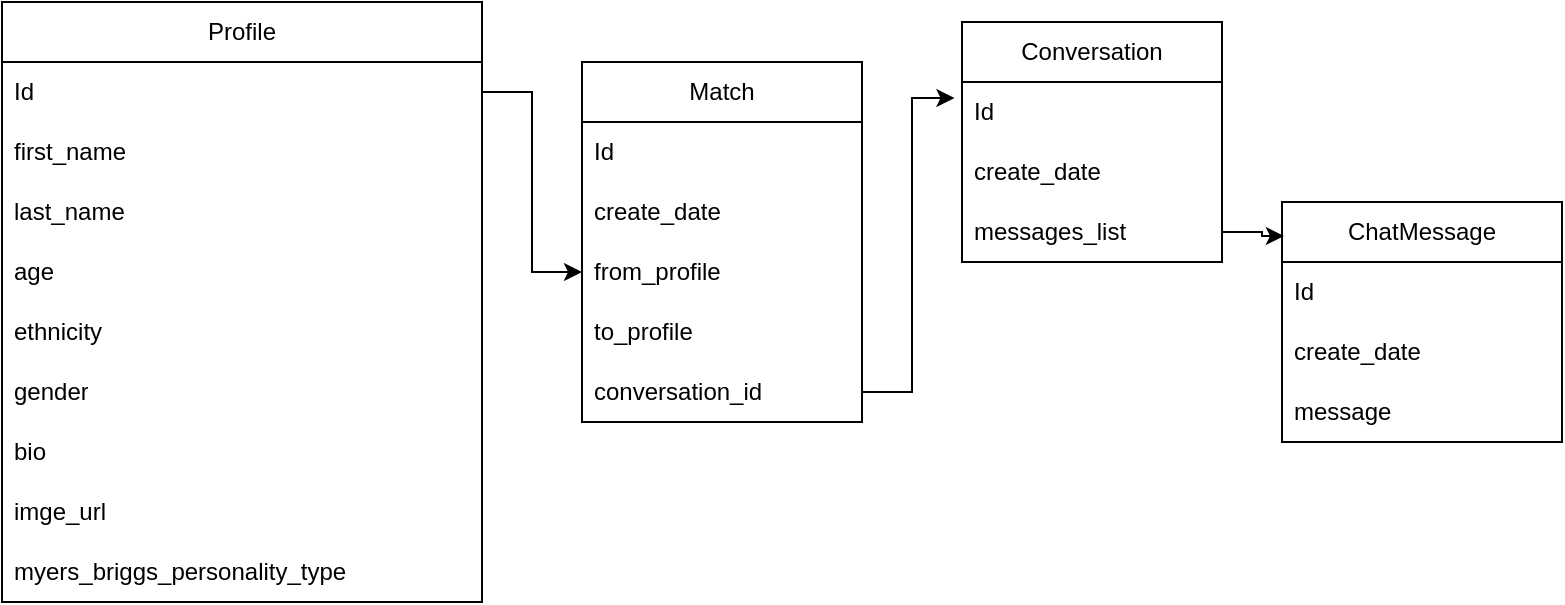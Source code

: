 <mxfile version="24.7.7">
  <diagram name="Page-1" id="2hHpSF7cC7Mr17z7azDC">
    <mxGraphModel dx="1433" dy="785" grid="1" gridSize="10" guides="1" tooltips="1" connect="1" arrows="1" fold="1" page="1" pageScale="1" pageWidth="827" pageHeight="1169" math="0" shadow="0">
      <root>
        <mxCell id="0" />
        <mxCell id="1" parent="0" />
        <mxCell id="X0vYUXOm08IH7f9hcf9g-1" value="Profile" style="swimlane;fontStyle=0;childLayout=stackLayout;horizontal=1;startSize=30;horizontalStack=0;resizeParent=1;resizeParentMax=0;resizeLast=0;collapsible=1;marginBottom=0;whiteSpace=wrap;html=1;" vertex="1" parent="1">
          <mxGeometry x="30" y="20" width="240" height="300" as="geometry" />
        </mxCell>
        <mxCell id="X0vYUXOm08IH7f9hcf9g-2" value="Id" style="text;strokeColor=none;fillColor=none;align=left;verticalAlign=middle;spacingLeft=4;spacingRight=4;overflow=hidden;points=[[0,0.5],[1,0.5]];portConstraint=eastwest;rotatable=0;whiteSpace=wrap;html=1;" vertex="1" parent="X0vYUXOm08IH7f9hcf9g-1">
          <mxGeometry y="30" width="240" height="30" as="geometry" />
        </mxCell>
        <mxCell id="X0vYUXOm08IH7f9hcf9g-3" value="first_name" style="text;strokeColor=none;fillColor=none;align=left;verticalAlign=middle;spacingLeft=4;spacingRight=4;overflow=hidden;points=[[0,0.5],[1,0.5]];portConstraint=eastwest;rotatable=0;whiteSpace=wrap;html=1;" vertex="1" parent="X0vYUXOm08IH7f9hcf9g-1">
          <mxGeometry y="60" width="240" height="30" as="geometry" />
        </mxCell>
        <mxCell id="X0vYUXOm08IH7f9hcf9g-4" value="last_name" style="text;strokeColor=none;fillColor=none;align=left;verticalAlign=middle;spacingLeft=4;spacingRight=4;overflow=hidden;points=[[0,0.5],[1,0.5]];portConstraint=eastwest;rotatable=0;whiteSpace=wrap;html=1;" vertex="1" parent="X0vYUXOm08IH7f9hcf9g-1">
          <mxGeometry y="90" width="240" height="30" as="geometry" />
        </mxCell>
        <mxCell id="X0vYUXOm08IH7f9hcf9g-18" value="age" style="text;strokeColor=none;fillColor=none;align=left;verticalAlign=middle;spacingLeft=4;spacingRight=4;overflow=hidden;points=[[0,0.5],[1,0.5]];portConstraint=eastwest;rotatable=0;whiteSpace=wrap;html=1;" vertex="1" parent="X0vYUXOm08IH7f9hcf9g-1">
          <mxGeometry y="120" width="240" height="30" as="geometry" />
        </mxCell>
        <mxCell id="X0vYUXOm08IH7f9hcf9g-19" value="ethnicity" style="text;strokeColor=none;fillColor=none;align=left;verticalAlign=middle;spacingLeft=4;spacingRight=4;overflow=hidden;points=[[0,0.5],[1,0.5]];portConstraint=eastwest;rotatable=0;whiteSpace=wrap;html=1;" vertex="1" parent="X0vYUXOm08IH7f9hcf9g-1">
          <mxGeometry y="150" width="240" height="30" as="geometry" />
        </mxCell>
        <mxCell id="X0vYUXOm08IH7f9hcf9g-20" value="gender" style="text;strokeColor=none;fillColor=none;align=left;verticalAlign=middle;spacingLeft=4;spacingRight=4;overflow=hidden;points=[[0,0.5],[1,0.5]];portConstraint=eastwest;rotatable=0;whiteSpace=wrap;html=1;" vertex="1" parent="X0vYUXOm08IH7f9hcf9g-1">
          <mxGeometry y="180" width="240" height="30" as="geometry" />
        </mxCell>
        <mxCell id="X0vYUXOm08IH7f9hcf9g-21" value="bio" style="text;strokeColor=none;fillColor=none;align=left;verticalAlign=middle;spacingLeft=4;spacingRight=4;overflow=hidden;points=[[0,0.5],[1,0.5]];portConstraint=eastwest;rotatable=0;whiteSpace=wrap;html=1;" vertex="1" parent="X0vYUXOm08IH7f9hcf9g-1">
          <mxGeometry y="210" width="240" height="30" as="geometry" />
        </mxCell>
        <mxCell id="X0vYUXOm08IH7f9hcf9g-22" value="imge_url" style="text;strokeColor=none;fillColor=none;align=left;verticalAlign=middle;spacingLeft=4;spacingRight=4;overflow=hidden;points=[[0,0.5],[1,0.5]];portConstraint=eastwest;rotatable=0;whiteSpace=wrap;html=1;" vertex="1" parent="X0vYUXOm08IH7f9hcf9g-1">
          <mxGeometry y="240" width="240" height="30" as="geometry" />
        </mxCell>
        <mxCell id="X0vYUXOm08IH7f9hcf9g-23" value="myers_briggs_personality_type" style="text;strokeColor=none;fillColor=none;align=left;verticalAlign=middle;spacingLeft=4;spacingRight=4;overflow=hidden;points=[[0,0.5],[1,0.5]];portConstraint=eastwest;rotatable=0;whiteSpace=wrap;html=1;" vertex="1" parent="X0vYUXOm08IH7f9hcf9g-1">
          <mxGeometry y="270" width="240" height="30" as="geometry" />
        </mxCell>
        <mxCell id="X0vYUXOm08IH7f9hcf9g-5" value="Match" style="swimlane;fontStyle=0;childLayout=stackLayout;horizontal=1;startSize=30;horizontalStack=0;resizeParent=1;resizeParentMax=0;resizeLast=0;collapsible=1;marginBottom=0;whiteSpace=wrap;html=1;" vertex="1" parent="1">
          <mxGeometry x="320" y="50" width="140" height="180" as="geometry" />
        </mxCell>
        <mxCell id="X0vYUXOm08IH7f9hcf9g-6" value="Id" style="text;strokeColor=none;fillColor=none;align=left;verticalAlign=middle;spacingLeft=4;spacingRight=4;overflow=hidden;points=[[0,0.5],[1,0.5]];portConstraint=eastwest;rotatable=0;whiteSpace=wrap;html=1;" vertex="1" parent="X0vYUXOm08IH7f9hcf9g-5">
          <mxGeometry y="30" width="140" height="30" as="geometry" />
        </mxCell>
        <mxCell id="X0vYUXOm08IH7f9hcf9g-7" value="create_date" style="text;strokeColor=none;fillColor=none;align=left;verticalAlign=middle;spacingLeft=4;spacingRight=4;overflow=hidden;points=[[0,0.5],[1,0.5]];portConstraint=eastwest;rotatable=0;whiteSpace=wrap;html=1;" vertex="1" parent="X0vYUXOm08IH7f9hcf9g-5">
          <mxGeometry y="60" width="140" height="30" as="geometry" />
        </mxCell>
        <mxCell id="X0vYUXOm08IH7f9hcf9g-8" value="from_profile" style="text;strokeColor=none;fillColor=none;align=left;verticalAlign=middle;spacingLeft=4;spacingRight=4;overflow=hidden;points=[[0,0.5],[1,0.5]];portConstraint=eastwest;rotatable=0;whiteSpace=wrap;html=1;" vertex="1" parent="X0vYUXOm08IH7f9hcf9g-5">
          <mxGeometry y="90" width="140" height="30" as="geometry" />
        </mxCell>
        <mxCell id="X0vYUXOm08IH7f9hcf9g-24" value="to_profile" style="text;strokeColor=none;fillColor=none;align=left;verticalAlign=middle;spacingLeft=4;spacingRight=4;overflow=hidden;points=[[0,0.5],[1,0.5]];portConstraint=eastwest;rotatable=0;whiteSpace=wrap;html=1;" vertex="1" parent="X0vYUXOm08IH7f9hcf9g-5">
          <mxGeometry y="120" width="140" height="30" as="geometry" />
        </mxCell>
        <mxCell id="X0vYUXOm08IH7f9hcf9g-25" value="conversation_id" style="text;strokeColor=none;fillColor=none;align=left;verticalAlign=middle;spacingLeft=4;spacingRight=4;overflow=hidden;points=[[0,0.5],[1,0.5]];portConstraint=eastwest;rotatable=0;whiteSpace=wrap;html=1;" vertex="1" parent="X0vYUXOm08IH7f9hcf9g-5">
          <mxGeometry y="150" width="140" height="30" as="geometry" />
        </mxCell>
        <mxCell id="X0vYUXOm08IH7f9hcf9g-9" value="Conversation" style="swimlane;fontStyle=0;childLayout=stackLayout;horizontal=1;startSize=30;horizontalStack=0;resizeParent=1;resizeParentMax=0;resizeLast=0;collapsible=1;marginBottom=0;whiteSpace=wrap;html=1;" vertex="1" parent="1">
          <mxGeometry x="510" y="30" width="130" height="120" as="geometry" />
        </mxCell>
        <mxCell id="X0vYUXOm08IH7f9hcf9g-10" value="Id" style="text;strokeColor=none;fillColor=none;align=left;verticalAlign=middle;spacingLeft=4;spacingRight=4;overflow=hidden;points=[[0,0.5],[1,0.5]];portConstraint=eastwest;rotatable=0;whiteSpace=wrap;html=1;" vertex="1" parent="X0vYUXOm08IH7f9hcf9g-9">
          <mxGeometry y="30" width="130" height="30" as="geometry" />
        </mxCell>
        <mxCell id="X0vYUXOm08IH7f9hcf9g-12" value="create_date" style="text;strokeColor=none;fillColor=none;align=left;verticalAlign=middle;spacingLeft=4;spacingRight=4;overflow=hidden;points=[[0,0.5],[1,0.5]];portConstraint=eastwest;rotatable=0;whiteSpace=wrap;html=1;" vertex="1" parent="X0vYUXOm08IH7f9hcf9g-9">
          <mxGeometry y="60" width="130" height="30" as="geometry" />
        </mxCell>
        <mxCell id="X0vYUXOm08IH7f9hcf9g-32" value="messages_list" style="text;strokeColor=none;fillColor=none;align=left;verticalAlign=middle;spacingLeft=4;spacingRight=4;overflow=hidden;points=[[0,0.5],[1,0.5]];portConstraint=eastwest;rotatable=0;whiteSpace=wrap;html=1;" vertex="1" parent="X0vYUXOm08IH7f9hcf9g-9">
          <mxGeometry y="90" width="130" height="30" as="geometry" />
        </mxCell>
        <mxCell id="X0vYUXOm08IH7f9hcf9g-13" value="ChatMessage" style="swimlane;fontStyle=0;childLayout=stackLayout;horizontal=1;startSize=30;horizontalStack=0;resizeParent=1;resizeParentMax=0;resizeLast=0;collapsible=1;marginBottom=0;whiteSpace=wrap;html=1;" vertex="1" parent="1">
          <mxGeometry x="670" y="120" width="140" height="120" as="geometry" />
        </mxCell>
        <mxCell id="X0vYUXOm08IH7f9hcf9g-14" value="Id" style="text;strokeColor=none;fillColor=none;align=left;verticalAlign=middle;spacingLeft=4;spacingRight=4;overflow=hidden;points=[[0,0.5],[1,0.5]];portConstraint=eastwest;rotatable=0;whiteSpace=wrap;html=1;" vertex="1" parent="X0vYUXOm08IH7f9hcf9g-13">
          <mxGeometry y="30" width="140" height="30" as="geometry" />
        </mxCell>
        <mxCell id="X0vYUXOm08IH7f9hcf9g-15" value="create_date" style="text;strokeColor=none;fillColor=none;align=left;verticalAlign=middle;spacingLeft=4;spacingRight=4;overflow=hidden;points=[[0,0.5],[1,0.5]];portConstraint=eastwest;rotatable=0;whiteSpace=wrap;html=1;" vertex="1" parent="X0vYUXOm08IH7f9hcf9g-13">
          <mxGeometry y="60" width="140" height="30" as="geometry" />
        </mxCell>
        <mxCell id="X0vYUXOm08IH7f9hcf9g-16" value="message" style="text;strokeColor=none;fillColor=none;align=left;verticalAlign=middle;spacingLeft=4;spacingRight=4;overflow=hidden;points=[[0,0.5],[1,0.5]];portConstraint=eastwest;rotatable=0;whiteSpace=wrap;html=1;" vertex="1" parent="X0vYUXOm08IH7f9hcf9g-13">
          <mxGeometry y="90" width="140" height="30" as="geometry" />
        </mxCell>
        <mxCell id="X0vYUXOm08IH7f9hcf9g-29" style="edgeStyle=orthogonalEdgeStyle;rounded=0;orthogonalLoop=1;jettySize=auto;html=1;entryX=-0.029;entryY=0.267;entryDx=0;entryDy=0;entryPerimeter=0;" edge="1" parent="1" source="X0vYUXOm08IH7f9hcf9g-25" target="X0vYUXOm08IH7f9hcf9g-10">
          <mxGeometry relative="1" as="geometry" />
        </mxCell>
        <mxCell id="X0vYUXOm08IH7f9hcf9g-36" style="edgeStyle=orthogonalEdgeStyle;rounded=0;orthogonalLoop=1;jettySize=auto;html=1;entryX=0;entryY=0.5;entryDx=0;entryDy=0;" edge="1" parent="1" source="X0vYUXOm08IH7f9hcf9g-2" target="X0vYUXOm08IH7f9hcf9g-8">
          <mxGeometry relative="1" as="geometry" />
        </mxCell>
        <mxCell id="X0vYUXOm08IH7f9hcf9g-37" style="edgeStyle=orthogonalEdgeStyle;rounded=0;orthogonalLoop=1;jettySize=auto;html=1;entryX=0.007;entryY=0.142;entryDx=0;entryDy=0;entryPerimeter=0;" edge="1" parent="1" source="X0vYUXOm08IH7f9hcf9g-32" target="X0vYUXOm08IH7f9hcf9g-13">
          <mxGeometry relative="1" as="geometry" />
        </mxCell>
      </root>
    </mxGraphModel>
  </diagram>
</mxfile>
